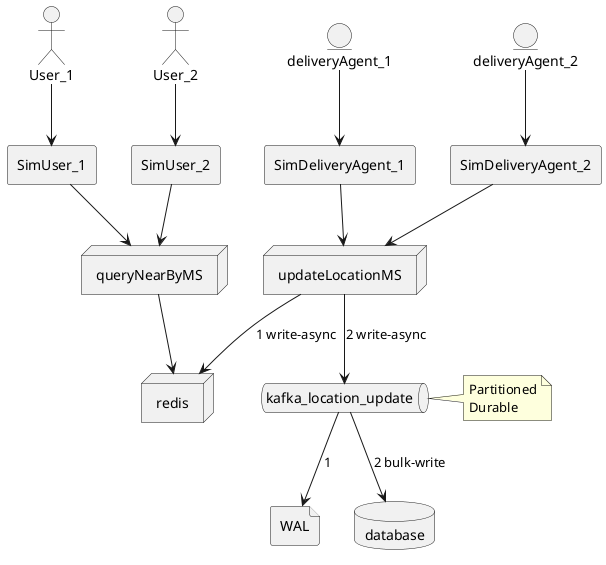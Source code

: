 @startuml
'https://plantuml.com/deployment-diagram

entity deliveryAgent_1
entity deliveryAgent_2
agent SimDeliveryAgent_1
agent SimDeliveryAgent_2
actor User_1
actor User_2
agent SimUser_1
agent SimUser_2
file WAL

node updateLocationMS

node queryNearByMS

node redis

database database

queue kafka_location_update

deliveryAgent_1 --> SimDeliveryAgent_1
SimDeliveryAgent_1 --> updateLocationMS

deliveryAgent_2 --> SimDeliveryAgent_2
SimDeliveryAgent_2 --> updateLocationMS


User_1 --> SimUser_1
SimUser_1 --> queryNearByMS
User_2 --> SimUser_2
SimUser_2 --> queryNearByMS

queryNearByMS --> redis

updateLocationMS --> redis: 1 write-async

updateLocationMS --> kafka_location_update: 2 write-async
note right of kafka_location_update
Partitioned
Durable
end note

kafka_location_update --> WAL: 1
kafka_location_update --> database: 2 bulk-write

@enduml